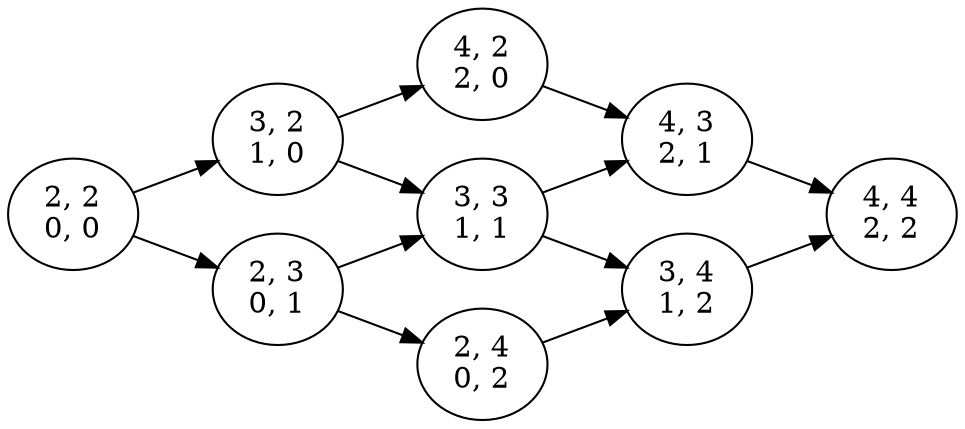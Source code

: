 digraph {
    rankdir = LR;

    "2, 2\n0, 0" -> "3, 2\n1, 0";
    "2, 2\n0, 0" -> "2, 3\n0, 1";

    "3, 2\n1, 0" -> "4, 2\n2, 0";
    "3, 2\n1, 0" -> "3, 3\n1, 1";

    "4, 2\n2, 0" -> "4, 3\n2, 1";

    "3, 3\n1, 1" -> "4, 3\n2, 1";

    "2, 3\n0, 1" -> "3, 3\n1, 1";
    "2, 3\n0, 1" -> "2, 4\n0, 2";

    "2, 4\n0, 2" -> "3, 4\n1, 2";

    "3, 3\n1, 1" -> "3, 4\n1, 2";

    "4, 3\n2, 1" -> "4, 4\n2, 2";

    "3, 4\n1, 2" -> "4, 4\n2, 2";
}
